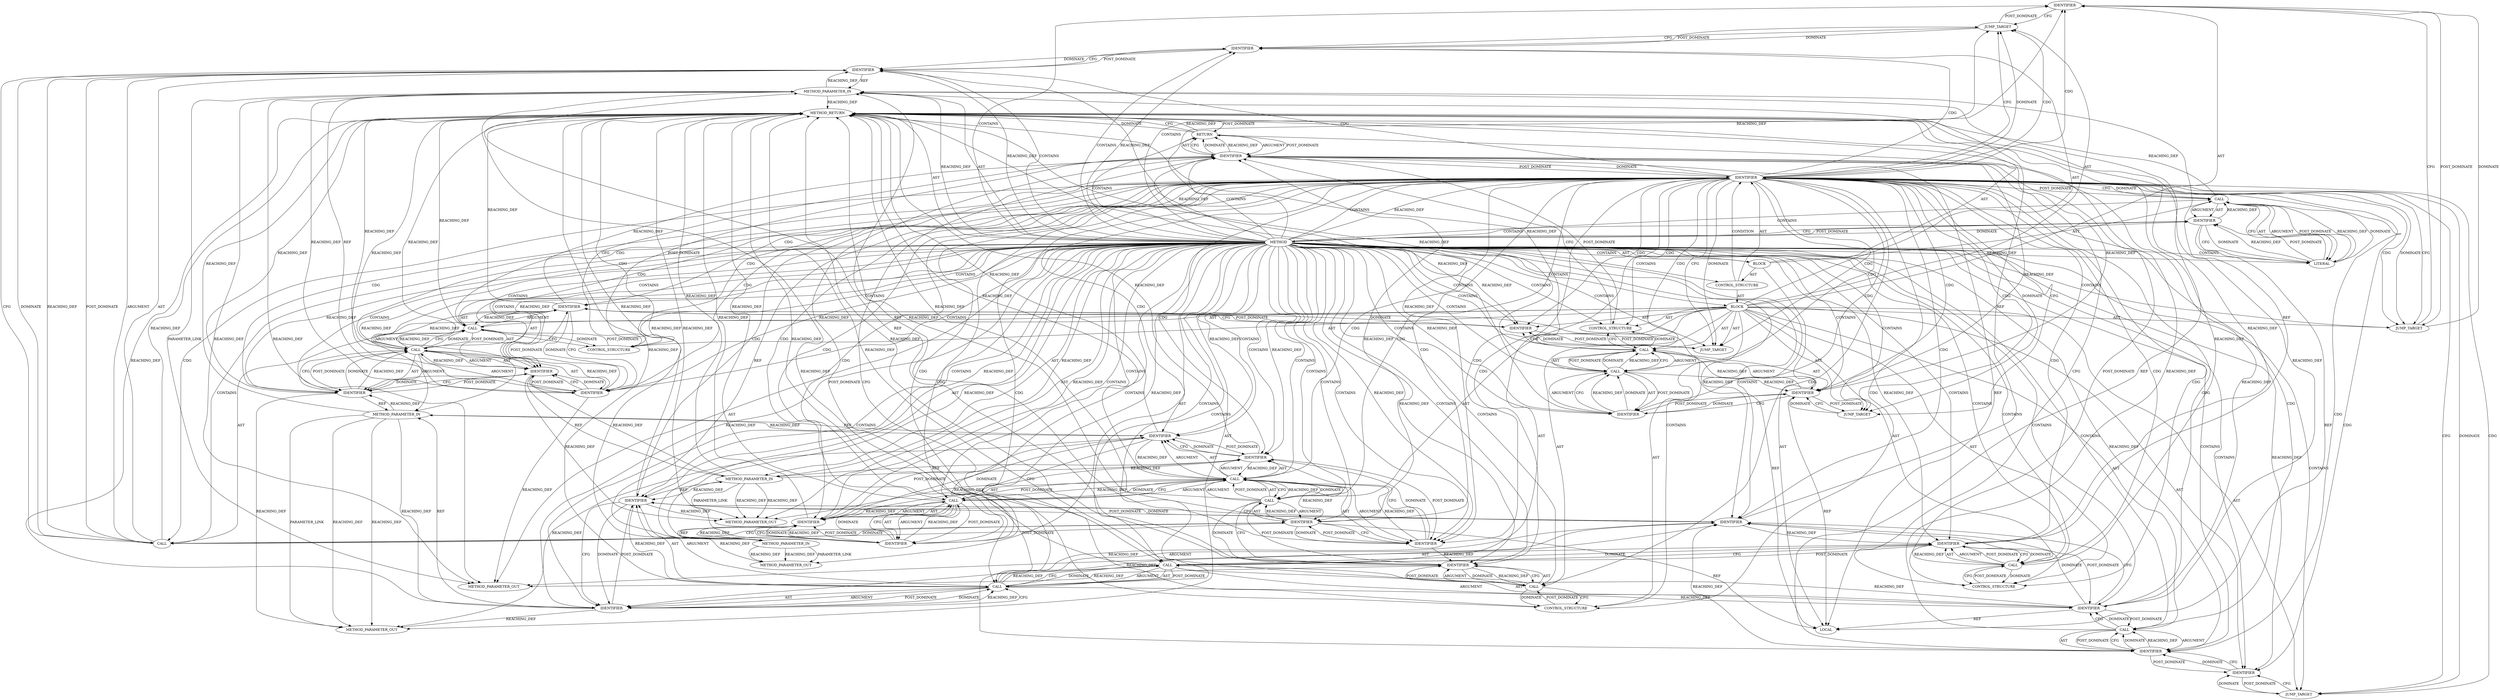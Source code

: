 digraph {
  7471 [label=IDENTIFIER ORDER=2 ARGUMENT_INDEX=-1 CODE="TLS_TX" COLUMN_NUMBER=7 LINE_NUMBER=775 TYPE_FULL_NAME="ANY" NAME="TLS_TX"]
  7515 [label=CONTROL_STRUCTURE CONTROL_STRUCTURE_TYPE="BREAK" ORDER=21 PARSER_TYPE_NAME="CASTBreakStatement" ARGUMENT_INDEX=-1 CODE="break;" COLUMN_NUMBER=3 LINE_NUMBER=792]
  21477 [label=METHOD_PARAMETER_OUT ORDER=2 CODE="int optname" IS_VARIADIC=false COLUMN_NUMBER=47 LINE_NUMBER=769 TYPE_FULL_NAME="int" EVALUATION_STRATEGY="BY_VALUE" INDEX=2 NAME="optname"]
  7512 [label=IDENTIFIER ORDER=1 ARGUMENT_INDEX=1 CODE="rc" COLUMN_NUMBER=3 LINE_NUMBER=791 TYPE_FULL_NAME="int" NAME="rc"]
  7482 [label=CALL ORDER=4 ARGUMENT_INDEX=4 CODE="optname == TLS_TX" COLUMN_NUMBER=10 METHOD_FULL_NAME="<operator>.equals" LINE_NUMBER=779 TYPE_FULL_NAME="<empty>" DISPATCH_TYPE="STATIC_DISPATCH" SIGNATURE="" NAME="<operator>.equals"]
  7503 [label=CALL ORDER=17 ARGUMENT_INDEX=-1 CODE="rc = do_tls_setsockopt_no_pad(sk, optval, optlen)" COLUMN_NUMBER=3 METHOD_FULL_NAME="<operator>.assignment" LINE_NUMBER=788 TYPE_FULL_NAME="<empty>" DISPATCH_TYPE="STATIC_DISPATCH" SIGNATURE="" NAME="<operator>.assignment"]
  7486 [label=IDENTIFIER ORDER=1 ARGUMENT_INDEX=1 CODE="sk" COLUMN_NUMBER=16 LINE_NUMBER=780 TYPE_FULL_NAME="sock*" NAME="sk"]
  7499 [label=IDENTIFIER ORDER=1 ARGUMENT_INDEX=1 CODE="sk" COLUMN_NUMBER=16 LINE_NUMBER=785 TYPE_FULL_NAME="sock*" NAME="sk"]
  7493 [label=IDENTIFIER ORDER=1 ARGUMENT_INDEX=1 CODE="rc" COLUMN_NUMBER=3 LINE_NUMBER=784 TYPE_FULL_NAME="int" NAME="rc"]
  7495 [label=IDENTIFIER ORDER=1 ARGUMENT_INDEX=1 CODE="sk" COLUMN_NUMBER=32 LINE_NUMBER=784 TYPE_FULL_NAME="sock*" NAME="sk"]
  7468 [label=IDENTIFIER ORDER=1 ARGUMENT_INDEX=-1 CODE="optname" COLUMN_NUMBER=10 LINE_NUMBER=774 TYPE_FULL_NAME="int" NAME="optname"]
  7480 [label=IDENTIFIER ORDER=2 ARGUMENT_INDEX=2 CODE="optval" COLUMN_NUMBER=35 LINE_NUMBER=778 TYPE_FULL_NAME="sockptr_t" NAME="optval"]
  7508 [label=IDENTIFIER ORDER=3 ARGUMENT_INDEX=3 CODE="optlen" COLUMN_NUMBER=45 LINE_NUMBER=788 TYPE_FULL_NAME="unsigned int" NAME="optlen"]
  7478 [label=CALL ORDER=2 ARGUMENT_INDEX=2 CODE="do_tls_setsockopt_conf(sk, optval, optlen,
					    optname == TLS_TX)" COLUMN_NUMBER=8 METHOD_FULL_NAME="do_tls_setsockopt_conf" LINE_NUMBER=778 TYPE_FULL_NAME="<empty>" DISPATCH_TYPE="STATIC_DISPATCH" SIGNATURE="" NAME="do_tls_setsockopt_conf"]
  7498 [label=CALL ORDER=13 ARGUMENT_INDEX=-1 CODE="release_sock(sk)" COLUMN_NUMBER=3 METHOD_FULL_NAME="release_sock" LINE_NUMBER=785 TYPE_FULL_NAME="<empty>" DISPATCH_TYPE="STATIC_DISPATCH" SIGNATURE="" NAME="release_sock"]
  7462 [label=BLOCK ORDER=5 ARGUMENT_INDEX=-1 CODE="{
	int rc = 0;

	switch (optname) {
	case TLS_TX:
	case TLS_RX:
		lock_sock(sk);
		rc = do_tls_setsockopt_conf(sk, optval, optlen,
					    optname == TLS_TX);
		release_sock(sk);
		break;
	case TLS_TX_ZEROCOPY_RO:
		lock_sock(sk);
		rc = do_tls_setsockopt_tx_zc(sk, optval, optlen);
		release_sock(sk);
		break;
	case TLS_RX_EXPECT_NO_PAD:
		rc = do_tls_setsockopt_no_pad(sk, optval, optlen);
		break;
	default:
		rc = -ENOPROTOOPT;
		break;
	}
	return rc;
}" COLUMN_NUMBER=1 LINE_NUMBER=771 TYPE_FULL_NAME="void"]
  7489 [label=IDENTIFIER ORDER=10 ARGUMENT_INDEX=-1 CODE="TLS_TX_ZEROCOPY_RO" COLUMN_NUMBER=7 LINE_NUMBER=782 TYPE_FULL_NAME="ANY" NAME="TLS_TX_ZEROCOPY_RO"]
  7517 [label=IDENTIFIER ORDER=1 ARGUMENT_INDEX=-1 CODE="rc" COLUMN_NUMBER=9 LINE_NUMBER=794 TYPE_FULL_NAME="int" NAME="rc"]
  7513 [label=CALL ORDER=2 ARGUMENT_INDEX=2 CODE="-ENOPROTOOPT" COLUMN_NUMBER=8 METHOD_FULL_NAME="<operator>.minus" LINE_NUMBER=791 TYPE_FULL_NAME="<empty>" DISPATCH_TYPE="STATIC_DISPATCH" SIGNATURE="" NAME="<operator>.minus"]
  7511 [label=CALL ORDER=20 ARGUMENT_INDEX=-1 CODE="rc = -ENOPROTOOPT" COLUMN_NUMBER=3 METHOD_FULL_NAME="<operator>.assignment" LINE_NUMBER=791 TYPE_FULL_NAME="<empty>" DISPATCH_TYPE="STATIC_DISPATCH" SIGNATURE="" NAME="<operator>.assignment"]
  7518 [label=METHOD_RETURN ORDER=6 CODE="RET" COLUMN_NUMBER=1 LINE_NUMBER=769 TYPE_FULL_NAME="int" EVALUATION_STRATEGY="BY_VALUE"]
  7457 [label=METHOD COLUMN_NUMBER=1 LINE_NUMBER=769 COLUMN_NUMBER_END=1 IS_EXTERNAL=false SIGNATURE="int do_tls_setsockopt (sock*,int,sockptr_t,unsigned int)" NAME="do_tls_setsockopt" AST_PARENT_TYPE="TYPE_DECL" AST_PARENT_FULL_NAME="tls_main.c:<global>" ORDER=114 CODE="static int do_tls_setsockopt(struct sock *sk, int optname, sockptr_t optval,
			     unsigned int optlen)
{
	int rc = 0;

	switch (optname) {
	case TLS_TX:
	case TLS_RX:
		lock_sock(sk);
		rc = do_tls_setsockopt_conf(sk, optval, optlen,
					    optname == TLS_TX);
		release_sock(sk);
		break;
	case TLS_TX_ZEROCOPY_RO:
		lock_sock(sk);
		rc = do_tls_setsockopt_tx_zc(sk, optval, optlen);
		release_sock(sk);
		break;
	case TLS_RX_EXPECT_NO_PAD:
		rc = do_tls_setsockopt_no_pad(sk, optval, optlen);
		break;
	default:
		rc = -ENOPROTOOPT;
		break;
	}
	return rc;
}" FULL_NAME="do_tls_setsockopt" LINE_NUMBER_END=795 FILENAME="tls_main.c"]
  7477 [label=IDENTIFIER ORDER=1 ARGUMENT_INDEX=1 CODE="rc" COLUMN_NUMBER=3 LINE_NUMBER=778 TYPE_FULL_NAME="int" NAME="rc"]
  7466 [label=LITERAL ORDER=2 ARGUMENT_INDEX=2 CODE="0" COLUMN_NUMBER=11 LINE_NUMBER=772 TYPE_FULL_NAME="int"]
  7506 [label=IDENTIFIER ORDER=1 ARGUMENT_INDEX=1 CODE="sk" COLUMN_NUMBER=33 LINE_NUMBER=788 TYPE_FULL_NAME="sock*" NAME="sk"]
  7500 [label=CONTROL_STRUCTURE CONTROL_STRUCTURE_TYPE="BREAK" ORDER=14 PARSER_TYPE_NAME="CASTBreakStatement" ARGUMENT_INDEX=-1 CODE="break;" COLUMN_NUMBER=3 LINE_NUMBER=786]
  7490 [label=CALL ORDER=11 ARGUMENT_INDEX=-1 CODE="lock_sock(sk)" COLUMN_NUMBER=3 METHOD_FULL_NAME="lock_sock" LINE_NUMBER=783 TYPE_FULL_NAME="<empty>" DISPATCH_TYPE="STATIC_DISPATCH" SIGNATURE="" NAME="lock_sock"]
  7461 [label=METHOD_PARAMETER_IN ORDER=4 CODE="unsigned int optlen" IS_VARIADIC=false COLUMN_NUMBER=9 LINE_NUMBER=770 TYPE_FULL_NAME="unsigned int" EVALUATION_STRATEGY="BY_VALUE" INDEX=4 NAME="optlen"]
  7491 [label=IDENTIFIER ORDER=1 ARGUMENT_INDEX=1 CODE="sk" COLUMN_NUMBER=13 LINE_NUMBER=783 TYPE_FULL_NAME="sock*" NAME="sk"]
  7458 [label=METHOD_PARAMETER_IN ORDER=1 CODE="struct sock *sk" IS_VARIADIC=false COLUMN_NUMBER=30 LINE_NUMBER=769 TYPE_FULL_NAME="sock*" EVALUATION_STRATEGY="BY_VALUE" INDEX=1 NAME="sk"]
  7494 [label=CALL ORDER=2 ARGUMENT_INDEX=2 CODE="do_tls_setsockopt_tx_zc(sk, optval, optlen)" COLUMN_NUMBER=8 METHOD_FULL_NAME="do_tls_setsockopt_tx_zc" LINE_NUMBER=784 TYPE_FULL_NAME="<empty>" DISPATCH_TYPE="STATIC_DISPATCH" SIGNATURE="" NAME="do_tls_setsockopt_tx_zc"]
  7474 [label=CALL ORDER=5 ARGUMENT_INDEX=-1 CODE="lock_sock(sk)" COLUMN_NUMBER=3 METHOD_FULL_NAME="lock_sock" LINE_NUMBER=777 TYPE_FULL_NAME="<empty>" DISPATCH_TYPE="STATIC_DISPATCH" SIGNATURE="" NAME="lock_sock"]
  7502 [label=IDENTIFIER ORDER=16 ARGUMENT_INDEX=-1 CODE="TLS_RX_EXPECT_NO_PAD" COLUMN_NUMBER=7 LINE_NUMBER=787 TYPE_FULL_NAME="ANY" NAME="TLS_RX_EXPECT_NO_PAD"]
  7463 [label=LOCAL ORDER=1 CODE="int rc" COLUMN_NUMBER=6 LINE_NUMBER=772 TYPE_FULL_NAME="int" NAME="rc"]
  7496 [label=IDENTIFIER ORDER=2 ARGUMENT_INDEX=2 CODE="optval" COLUMN_NUMBER=36 LINE_NUMBER=784 TYPE_FULL_NAME="sockptr_t" NAME="optval"]
  7501 [label=JUMP_TARGET ORDER=15 PARSER_TYPE_NAME="CASTCaseStatement" ARGUMENT_INDEX=-1 CODE="case TLS_RX_EXPECT_NO_PAD:" COLUMN_NUMBER=2 LINE_NUMBER=787 NAME="case"]
  7459 [label=METHOD_PARAMETER_IN ORDER=2 CODE="int optname" IS_VARIADIC=false COLUMN_NUMBER=47 LINE_NUMBER=769 TYPE_FULL_NAME="int" EVALUATION_STRATEGY="BY_VALUE" INDEX=2 NAME="optname"]
  7465 [label=IDENTIFIER ORDER=1 ARGUMENT_INDEX=1 CODE="rc" COLUMN_NUMBER=6 LINE_NUMBER=772 TYPE_FULL_NAME="int" NAME="rc"]
  21476 [label=METHOD_PARAMETER_OUT ORDER=1 CODE="struct sock *sk" IS_VARIADIC=false COLUMN_NUMBER=30 LINE_NUMBER=769 TYPE_FULL_NAME="sock*" EVALUATION_STRATEGY="BY_VALUE" INDEX=1 NAME="sk"]
  7505 [label=CALL ORDER=2 ARGUMENT_INDEX=2 CODE="do_tls_setsockopt_no_pad(sk, optval, optlen)" COLUMN_NUMBER=8 METHOD_FULL_NAME="do_tls_setsockopt_no_pad" LINE_NUMBER=788 TYPE_FULL_NAME="<empty>" DISPATCH_TYPE="STATIC_DISPATCH" SIGNATURE="" NAME="do_tls_setsockopt_no_pad"]
  7484 [label=IDENTIFIER ORDER=2 ARGUMENT_INDEX=2 CODE="TLS_TX" COLUMN_NUMBER=21 LINE_NUMBER=779 TYPE_FULL_NAME="ANY" NAME="TLS_TX"]
  7488 [label=JUMP_TARGET ORDER=9 PARSER_TYPE_NAME="CASTCaseStatement" ARGUMENT_INDEX=-1 CODE="case TLS_TX_ZEROCOPY_RO:" COLUMN_NUMBER=2 LINE_NUMBER=782 NAME="case"]
  7475 [label=IDENTIFIER ORDER=1 ARGUMENT_INDEX=1 CODE="sk" COLUMN_NUMBER=13 LINE_NUMBER=777 TYPE_FULL_NAME="sock*" NAME="sk"]
  7497 [label=IDENTIFIER ORDER=3 ARGUMENT_INDEX=3 CODE="optlen" COLUMN_NUMBER=44 LINE_NUMBER=784 TYPE_FULL_NAME="unsigned int" NAME="optlen"]
  7492 [label=CALL ORDER=12 ARGUMENT_INDEX=-1 CODE="rc = do_tls_setsockopt_tx_zc(sk, optval, optlen)" COLUMN_NUMBER=3 METHOD_FULL_NAME="<operator>.assignment" LINE_NUMBER=784 TYPE_FULL_NAME="<empty>" DISPATCH_TYPE="STATIC_DISPATCH" SIGNATURE="" NAME="<operator>.assignment"]
  7464 [label=CALL ORDER=2 ARGUMENT_INDEX=-1 CODE="rc = 0" COLUMN_NUMBER=6 METHOD_FULL_NAME="<operator>.assignment" LINE_NUMBER=772 TYPE_FULL_NAME="<empty>" DISPATCH_TYPE="STATIC_DISPATCH" SIGNATURE="" NAME="<operator>.assignment"]
  7472 [label=JUMP_TARGET ORDER=3 PARSER_TYPE_NAME="CASTCaseStatement" ARGUMENT_INDEX=-1 CODE="case TLS_RX:" COLUMN_NUMBER=2 LINE_NUMBER=776 NAME="case"]
  7479 [label=IDENTIFIER ORDER=1 ARGUMENT_INDEX=1 CODE="sk" COLUMN_NUMBER=31 LINE_NUMBER=778 TYPE_FULL_NAME="sock*" NAME="sk"]
  7514 [label=IDENTIFIER ORDER=1 ARGUMENT_INDEX=1 CODE="ENOPROTOOPT" COLUMN_NUMBER=9 LINE_NUMBER=791 TYPE_FULL_NAME="ANY" NAME="ENOPROTOOPT"]
  7481 [label=IDENTIFIER ORDER=3 ARGUMENT_INDEX=3 CODE="optlen" COLUMN_NUMBER=43 LINE_NUMBER=778 TYPE_FULL_NAME="unsigned int" NAME="optlen"]
  21478 [label=METHOD_PARAMETER_OUT ORDER=3 CODE="sockptr_t optval" IS_VARIADIC=false COLUMN_NUMBER=60 LINE_NUMBER=769 TYPE_FULL_NAME="sockptr_t" EVALUATION_STRATEGY="BY_VALUE" INDEX=3 NAME="optval"]
  7516 [label=RETURN ORDER=4 ARGUMENT_INDEX=-1 CODE="return rc;" COLUMN_NUMBER=2 LINE_NUMBER=794]
  7507 [label=IDENTIFIER ORDER=2 ARGUMENT_INDEX=2 CODE="optval" COLUMN_NUMBER=37 LINE_NUMBER=788 TYPE_FULL_NAME="sockptr_t" NAME="optval"]
  7509 [label=CONTROL_STRUCTURE CONTROL_STRUCTURE_TYPE="BREAK" ORDER=18 PARSER_TYPE_NAME="CASTBreakStatement" ARGUMENT_INDEX=-1 CODE="break;" COLUMN_NUMBER=3 LINE_NUMBER=789]
  7476 [label=CALL ORDER=6 ARGUMENT_INDEX=-1 CODE="rc = do_tls_setsockopt_conf(sk, optval, optlen,
					    optname == TLS_TX)" COLUMN_NUMBER=3 METHOD_FULL_NAME="<operator>.assignment" LINE_NUMBER=778 TYPE_FULL_NAME="<empty>" DISPATCH_TYPE="STATIC_DISPATCH" SIGNATURE="" NAME="<operator>.assignment"]
  7470 [label=JUMP_TARGET ORDER=1 PARSER_TYPE_NAME="CASTCaseStatement" ARGUMENT_INDEX=-1 CODE="case TLS_TX:" COLUMN_NUMBER=2 LINE_NUMBER=775 NAME="case"]
  7460 [label=METHOD_PARAMETER_IN ORDER=3 CODE="sockptr_t optval" IS_VARIADIC=false COLUMN_NUMBER=60 LINE_NUMBER=769 TYPE_FULL_NAME="sockptr_t" EVALUATION_STRATEGY="BY_VALUE" INDEX=3 NAME="optval"]
  7483 [label=IDENTIFIER ORDER=1 ARGUMENT_INDEX=1 CODE="optname" COLUMN_NUMBER=10 LINE_NUMBER=779 TYPE_FULL_NAME="int" NAME="optname"]
  7510 [label=JUMP_TARGET ORDER=19 PARSER_TYPE_NAME="CASTDefaultStatement" ARGUMENT_INDEX=-1 CODE="default:" COLUMN_NUMBER=2 LINE_NUMBER=790 NAME="default"]
  7473 [label=IDENTIFIER ORDER=4 ARGUMENT_INDEX=-1 CODE="TLS_RX" COLUMN_NUMBER=7 LINE_NUMBER=776 TYPE_FULL_NAME="ANY" NAME="TLS_RX"]
  7469 [label=BLOCK ORDER=2 ARGUMENT_INDEX=-1 CODE="{
	case TLS_TX:
	case TLS_RX:
		lock_sock(sk);
		rc = do_tls_setsockopt_conf(sk, optval, optlen,
					    optname == TLS_TX);
		release_sock(sk);
		break;
	case TLS_TX_ZEROCOPY_RO:
		lock_sock(sk);
		rc = do_tls_setsockopt_tx_zc(sk, optval, optlen);
		release_sock(sk);
		break;
	case TLS_RX_EXPECT_NO_PAD:
		rc = do_tls_setsockopt_no_pad(sk, optval, optlen);
		break;
	default:
		rc = -ENOPROTOOPT;
		break;
	}" COLUMN_NUMBER=19 LINE_NUMBER=774 TYPE_FULL_NAME="void"]
  7485 [label=CALL ORDER=7 ARGUMENT_INDEX=-1 CODE="release_sock(sk)" COLUMN_NUMBER=3 METHOD_FULL_NAME="release_sock" LINE_NUMBER=780 TYPE_FULL_NAME="<empty>" DISPATCH_TYPE="STATIC_DISPATCH" SIGNATURE="" NAME="release_sock"]
  21479 [label=METHOD_PARAMETER_OUT ORDER=4 CODE="unsigned int optlen" IS_VARIADIC=false COLUMN_NUMBER=9 LINE_NUMBER=770 TYPE_FULL_NAME="unsigned int" EVALUATION_STRATEGY="BY_VALUE" INDEX=4 NAME="optlen"]
  7487 [label=CONTROL_STRUCTURE CONTROL_STRUCTURE_TYPE="BREAK" ORDER=8 PARSER_TYPE_NAME="CASTBreakStatement" ARGUMENT_INDEX=-1 CODE="break;" COLUMN_NUMBER=3 LINE_NUMBER=781]
  7504 [label=IDENTIFIER ORDER=1 ARGUMENT_INDEX=1 CODE="rc" COLUMN_NUMBER=3 LINE_NUMBER=788 TYPE_FULL_NAME="int" NAME="rc"]
  7467 [label=CONTROL_STRUCTURE CONTROL_STRUCTURE_TYPE="SWITCH" ORDER=3 PARSER_TYPE_NAME="CASTSwitchStatement" ARGUMENT_INDEX=-1 CODE="switch(optname)" COLUMN_NUMBER=2 LINE_NUMBER=774]
  7484 -> 7483 [label=REACHING_DEF VARIABLE="TLS_TX"]
  7469 -> 7476 [label=AST ]
  7507 -> 21478 [label=REACHING_DEF VARIABLE="optval"]
  7457 -> 7462 [label=CONTAINS ]
  7458 -> 7491 [label=REACHING_DEF VARIABLE="sk"]
  7481 -> 21479 [label=REACHING_DEF VARIABLE="optlen"]
  7466 -> 7465 [label=REACHING_DEF VARIABLE="0"]
  7505 -> 7506 [label=ARGUMENT ]
  7468 -> 7509 [label=CDG ]
  7470 -> 7471 [label=DOMINATE ]
  7517 -> 7516 [label=CFG ]
  7497 -> 21479 [label=REACHING_DEF VARIABLE="optlen"]
  7513 -> 7511 [label=DOMINATE ]
  7468 -> 7472 [label=CFG ]
  7457 -> 7518 [label=AST ]
  7504 -> 7517 [label=REACHING_DEF VARIABLE="rc"]
  7457 -> 7484 [label=CONTAINS ]
  7511 -> 7512 [label=AST ]
  7485 -> 7487 [label=CFG ]
  7482 -> 7478 [label=REACHING_DEF VARIABLE="optname == TLS_TX"]
  7516 -> 7518 [label=DOMINATE ]
  7464 -> 7466 [label=POST_DOMINATE ]
  7482 -> 7484 [label=POST_DOMINATE ]
  7468 -> 7508 [label=CDG ]
  7472 -> 7473 [label=DOMINATE ]
  7472 -> 7473 [label=CFG ]
  7494 -> 7492 [label=REACHING_DEF VARIABLE="do_tls_setsockopt_tx_zc(sk, optval, optlen)"]
  7506 -> 7507 [label=CFG ]
  7494 -> 7497 [label=AST ]
  7457 -> 7460 [label=AST ]
  7481 -> 7483 [label=DOMINATE ]
  7483 -> 7518 [label=REACHING_DEF VARIABLE="optname"]
  7517 -> 7463 [label=REF ]
  7499 -> 7498 [label=CFG ]
  7486 -> 7458 [label=REF ]
  7457 -> 7502 [label=CONTAINS ]
  7469 -> 7470 [label=AST ]
  7457 -> 7469 [label=CONTAINS ]
  7494 -> 7497 [label=ARGUMENT ]
  7477 -> 7517 [label=REACHING_DEF VARIABLE="rc"]
  7468 -> 7501 [label=CDG ]
  7504 -> 7518 [label=REACHING_DEF VARIABLE="rc"]
  7496 -> 7460 [label=REF ]
  7506 -> 7518 [label=REACHING_DEF VARIABLE="sk"]
  7468 -> 7489 [label=CDG ]
  7468 -> 7470 [label=CFG ]
  7482 -> 7484 [label=AST ]
  7481 -> 7461 [label=REF ]
  7483 -> 21477 [label=REACHING_DEF VARIABLE="optname"]
  7457 -> 7496 [label=REACHING_DEF VARIABLE=""]
  7475 -> 7474 [label=DOMINATE ]
  7468 -> 7485 [label=CDG ]
  7486 -> 7485 [label=DOMINATE ]
  7498 -> 7500 [label=DOMINATE ]
  7502 -> 7504 [label=DOMINATE ]
  7457 -> 7508 [label=REACHING_DEF VARIABLE=""]
  7476 -> 7477 [label=AST ]
  7469 -> 7511 [label=AST ]
  7460 -> 7518 [label=REACHING_DEF VARIABLE="optval"]
  7457 -> 7487 [label=CONTAINS ]
  7483 -> 7484 [label=DOMINATE ]
  7468 -> 7480 [label=CDG ]
  7514 -> 7512 [label=POST_DOMINATE ]
  7476 -> 7518 [label=REACHING_DEF VARIABLE="rc = do_tls_setsockopt_conf(sk, optval, optlen,
					    optname == TLS_TX)"]
  7465 -> 7466 [label=DOMINATE ]
  7468 -> 7499 [label=CDG ]
  7496 -> 7494 [label=REACHING_DEF VARIABLE="optval"]
  7476 -> 7486 [label=DOMINATE ]
  7476 -> 7478 [label=ARGUMENT ]
  7477 -> 7463 [label=REF ]
  7478 -> 7482 [label=ARGUMENT ]
  7457 -> 7479 [label=CONTAINS ]
  7476 -> 7478 [label=POST_DOMINATE ]
  7478 -> 7481 [label=ARGUMENT ]
  7461 -> 7481 [label=REACHING_DEF VARIABLE="optlen"]
  7517 -> 7468 [label=POST_DOMINATE ]
  7468 -> 7510 [label=CDG ]
  7469 -> 7500 [label=AST ]
  7468 -> 7493 [label=CDG ]
  7457 -> 7465 [label=DOMINATE ]
  7507 -> 7505 [label=REACHING_DEF VARIABLE="optval"]
  7469 -> 7473 [label=AST ]
  7467 -> 7468 [label=CONDITION ]
  7508 -> 7507 [label=POST_DOMINATE ]
  7469 -> 7502 [label=AST ]
  7479 -> 7486 [label=REACHING_DEF VARIABLE="sk"]
  7457 -> 21476 [label=AST ]
  7479 -> 7480 [label=CFG ]
  7464 -> 7465 [label=ARGUMENT ]
  7461 -> 7497 [label=REACHING_DEF VARIABLE="optlen"]
  7479 -> 7477 [label=POST_DOMINATE ]
  7490 -> 7518 [label=REACHING_DEF VARIABLE="lock_sock(sk)"]
  7457 -> 7512 [label=CONTAINS ]
  7457 -> 7501 [label=CONTAINS ]
  7459 -> 21477 [label=PARAMETER_LINK ]
  7457 -> 7498 [label=CONTAINS ]
  7460 -> 7507 [label=REACHING_DEF VARIABLE="optval"]
  7457 -> 7475 [label=REACHING_DEF VARIABLE=""]
  7462 -> 7464 [label=AST ]
  7457 -> 7489 [label=REACHING_DEF VARIABLE=""]
  7457 -> 7474 [label=CONTAINS ]
  7457 -> 7497 [label=REACHING_DEF VARIABLE=""]
  7486 -> 7485 [label=REACHING_DEF VARIABLE="sk"]
  7457 -> 7468 [label=CONTAINS ]
  7457 -> 7490 [label=CONTAINS ]
  7469 -> 7487 [label=AST ]
  7469 -> 7488 [label=AST ]
  7513 -> 7511 [label=REACHING_DEF VARIABLE="-ENOPROTOOPT"]
  7457 -> 7495 [label=REACHING_DEF VARIABLE=""]
  7505 -> 7503 [label=REACHING_DEF VARIABLE="do_tls_setsockopt_no_pad(sk, optval, optlen)"]
  7468 -> 7517 [label=DOMINATE ]
  7494 -> 7492 [label=CFG ]
  7457 -> 7517 [label=REACHING_DEF VARIABLE=""]
  7483 -> 7459 [label=REF ]
  7507 -> 7460 [label=REF ]
  7490 -> 7491 [label=ARGUMENT ]
  7494 -> 7496 [label=AST ]
  7469 -> 7503 [label=AST ]
  7457 -> 7482 [label=CONTAINS ]
  7460 -> 21478 [label=PARAMETER_LINK ]
  7468 -> 7470 [label=CDG ]
  7464 -> 7466 [label=AST ]
  7469 -> 7515 [label=AST ]
  7512 -> 7510 [label=POST_DOMINATE ]
  7508 -> 7505 [label=DOMINATE ]
  7457 -> 7499 [label=REACHING_DEF VARIABLE=""]
  7487 -> 7517 [label=CFG ]
  7485 -> 7486 [label=AST ]
  7490 -> 7493 [label=CFG ]
  7504 -> 7502 [label=POST_DOMINATE ]
  7484 -> 7482 [label=DOMINATE ]
  7499 -> 7498 [label=DOMINATE ]
  7459 -> 21477 [label=REACHING_DEF VARIABLE="optname"]
  7459 -> 21477 [label=REACHING_DEF VARIABLE="optname"]
  7457 -> 7477 [label=CONTAINS ]
  7516 -> 7518 [label=CFG ]
  7457 -> 7496 [label=CONTAINS ]
  7457 -> 7507 [label=REACHING_DEF VARIABLE=""]
  7464 -> 7468 [label=CFG ]
  7457 -> 7481 [label=REACHING_DEF VARIABLE=""]
  7468 -> 7482 [label=CDG ]
  7457 -> 7491 [label=REACHING_DEF VARIABLE=""]
  7464 -> 7466 [label=ARGUMENT ]
  7477 -> 7479 [label=CFG ]
  7477 -> 7476 [label=REACHING_DEF VARIABLE="rc"]
  7468 -> 7504 [label=CDG ]
  7474 -> 7475 [label=POST_DOMINATE ]
  7468 -> 7473 [label=CDG ]
  7486 -> 7518 [label=REACHING_DEF VARIABLE="sk"]
  7518 -> 7516 [label=POST_DOMINATE ]
  7514 -> 7513 [label=CFG ]
  7492 -> 7499 [label=DOMINATE ]
  7457 -> 7480 [label=CONTAINS ]
  7457 -> 7492 [label=CONTAINS ]
  7516 -> 7517 [label=ARGUMENT ]
  7476 -> 7477 [label=ARGUMENT ]
  7493 -> 7495 [label=CFG ]
  7465 -> 7457 [label=POST_DOMINATE ]
  7516 -> 7518 [label=REACHING_DEF VARIABLE="<RET>"]
  7468 -> 7506 [label=CDG ]
  7468 -> 7510 [label=DOMINATE ]
  7495 -> 7496 [label=DOMINATE ]
  7493 -> 7492 [label=REACHING_DEF VARIABLE="rc"]
  7469 -> 7489 [label=AST ]
  7468 -> 7512 [label=CDG ]
  7457 -> 7485 [label=CONTAINS ]
  7494 -> 7495 [label=ARGUMENT ]
  7514 -> 7513 [label=REACHING_DEF VARIABLE="ENOPROTOOPT"]
  7469 -> 7472 [label=AST ]
  7473 -> 7475 [label=DOMINATE ]
  7457 -> 7489 [label=CONTAINS ]
  7459 -> 7518 [label=REACHING_DEF VARIABLE="optname"]
  7468 -> 7497 [label=CDG ]
  7482 -> 7478 [label=DOMINATE ]
  7491 -> 7490 [label=CFG ]
  7479 -> 7478 [label=REACHING_DEF VARIABLE="sk"]
  7457 -> 21478 [label=AST ]
  7473 -> 7472 [label=POST_DOMINATE ]
  7515 -> 7511 [label=POST_DOMINATE ]
  7462 -> 7463 [label=AST ]
  7490 -> 7493 [label=DOMINATE ]
  7489 -> 7491 [label=DOMINATE ]
  7490 -> 7491 [label=AST ]
  7505 -> 7508 [label=AST ]
  7512 -> 7463 [label=REF ]
  7476 -> 7486 [label=CFG ]
  7457 -> 7467 [label=CONTAINS ]
  7517 -> 7516 [label=DOMINATE ]
  7475 -> 7479 [label=REACHING_DEF VARIABLE="sk"]
  7457 -> 7499 [label=CONTAINS ]
  7468 -> 7490 [label=CDG ]
  7468 -> 7481 [label=CDG ]
  7500 -> 7498 [label=POST_DOMINATE ]
  7492 -> 7494 [label=POST_DOMINATE ]
  7511 -> 7513 [label=ARGUMENT ]
  7457 -> 7465 [label=CONTAINS ]
  7457 -> 7481 [label=CONTAINS ]
  7457 -> 7461 [label=REACHING_DEF VARIABLE=""]
  7505 -> 7504 [label=REACHING_DEF VARIABLE="do_tls_setsockopt_no_pad(sk, optval, optlen)"]
  7502 -> 7501 [label=POST_DOMINATE ]
  7478 -> 7479 [label=AST ]
  7458 -> 7475 [label=REACHING_DEF VARIABLE="sk"]
  7457 -> 7480 [label=REACHING_DEF VARIABLE=""]
  7479 -> 7480 [label=DOMINATE ]
  7468 -> 7476 [label=CDG ]
  7468 -> 7472 [label=DOMINATE ]
  7509 -> 7517 [label=CFG ]
  7494 -> 7495 [label=AST ]
  7469 -> 7492 [label=AST ]
  7476 -> 7478 [label=AST ]
  7512 -> 7514 [label=DOMINATE ]
  7506 -> 7507 [label=DOMINATE ]
  7457 -> 7494 [label=CONTAINS ]
  7457 -> 7495 [label=CONTAINS ]
  7470 -> 7471 [label=CFG ]
  7461 -> 21479 [label=REACHING_DEF VARIABLE="optlen"]
  7461 -> 21479 [label=REACHING_DEF VARIABLE="optlen"]
  7475 -> 7473 [label=POST_DOMINATE ]
  7495 -> 7494 [label=REACHING_DEF VARIABLE="sk"]
  7468 -> 7486 [label=CDG ]
  7468 -> 7500 [label=CDG ]
  7468 -> 7492 [label=CDG ]
  7466 -> 7465 [label=POST_DOMINATE ]
  7458 -> 21476 [label=PARAMETER_LINK ]
  7502 -> 7504 [label=CFG ]
  7505 -> 7503 [label=CFG ]
  7491 -> 7490 [label=DOMINATE ]
  7488 -> 7489 [label=CFG ]
  7462 -> 7467 [label=AST ]
  7468 -> 7472 [label=CDG ]
  7461 -> 21479 [label=PARAMETER_LINK ]
  7469 -> 7501 [label=AST ]
  7478 -> 7479 [label=ARGUMENT ]
  7468 -> 7471 [label=CDG ]
  7465 -> 7466 [label=CFG ]
  7497 -> 7518 [label=REACHING_DEF VARIABLE="optlen"]
  7513 -> 7511 [label=CFG ]
  7492 -> 7493 [label=ARGUMENT ]
  7482 -> 7518 [label=REACHING_DEF VARIABLE="optname == TLS_TX"]
  7503 -> 7504 [label=ARGUMENT ]
  7489 -> 7491 [label=CFG ]
  7477 -> 7479 [label=DOMINATE ]
  7514 -> 7513 [label=DOMINATE ]
  7457 -> 7515 [label=CONTAINS ]
  7457 -> 7472 [label=CONTAINS ]
  7457 -> 7516 [label=CONTAINS ]
  7494 -> 7518 [label=REACHING_DEF VARIABLE="do_tls_setsockopt_tx_zc(sk, optval, optlen)"]
  7457 -> 7488 [label=CONTAINS ]
  7512 -> 7511 [label=REACHING_DEF VARIABLE="rc"]
  7503 -> 7518 [label=REACHING_DEF VARIABLE="rc = do_tls_setsockopt_no_pad(sk, optval, optlen)"]
  7513 -> 7518 [label=REACHING_DEF VARIABLE="-ENOPROTOOPT"]
  7483 -> 7484 [label=CFG ]
  7506 -> 7458 [label=REF ]
  7485 -> 7487 [label=DOMINATE ]
  7495 -> 7499 [label=REACHING_DEF VARIABLE="sk"]
  7494 -> 7497 [label=POST_DOMINATE ]
  7457 -> 21477 [label=AST ]
  7516 -> 7517 [label=POST_DOMINATE ]
  7469 -> 7485 [label=AST ]
  7511 -> 7512 [label=ARGUMENT ]
  7493 -> 7495 [label=DOMINATE ]
  7457 -> 7506 [label=REACHING_DEF VARIABLE=""]
  7480 -> 7478 [label=REACHING_DEF VARIABLE="optval"]
  7457 -> 7500 [label=CONTAINS ]
  7457 -> 7514 [label=REACHING_DEF VARIABLE=""]
  7508 -> 7505 [label=REACHING_DEF VARIABLE="optlen"]
  7457 -> 7505 [label=CONTAINS ]
  7468 -> 7474 [label=CDG ]
  7475 -> 7474 [label=CFG ]
  7486 -> 7476 [label=POST_DOMINATE ]
  7459 -> 7483 [label=REACHING_DEF VARIABLE="optname"]
  7493 -> 7518 [label=REACHING_DEF VARIABLE="rc"]
  7457 -> 7509 [label=CONTAINS ]
  7468 -> 7488 [label=CFG ]
  7468 -> 7479 [label=CDG ]
  7505 -> 7508 [label=POST_DOMINATE ]
  7491 -> 7458 [label=REF ]
  7480 -> 7518 [label=REACHING_DEF VARIABLE="optval"]
  7457 -> 7502 [label=REACHING_DEF VARIABLE=""]
  7457 -> 7514 [label=CONTAINS ]
  7478 -> 7482 [label=AST ]
  7495 -> 7493 [label=POST_DOMINATE ]
  7475 -> 7458 [label=REF ]
  7457 -> 7459 [label=AST ]
  7505 -> 7507 [label=ARGUMENT ]
  7503 -> 7505 [label=POST_DOMINATE ]
  7511 -> 7515 [label=DOMINATE ]
  7482 -> 7483 [label=ARGUMENT ]
  7465 -> 7464 [label=REACHING_DEF VARIABLE="rc"]
  7492 -> 7518 [label=REACHING_DEF VARIABLE="rc = do_tls_setsockopt_tx_zc(sk, optval, optlen)"]
  7491 -> 7489 [label=POST_DOMINATE ]
  7508 -> 21479 [label=REACHING_DEF VARIABLE="optlen"]
  7493 -> 7490 [label=POST_DOMINATE ]
  7464 -> 7468 [label=DOMINATE ]
  7474 -> 7475 [label=ARGUMENT ]
  7458 -> 7518 [label=REACHING_DEF VARIABLE="sk"]
  7468 -> 7477 [label=CDG ]
  7495 -> 7458 [label=REF ]
  7478 -> 7476 [label=CFG ]
  7485 -> 7486 [label=POST_DOMINATE ]
  7479 -> 7458 [label=REF ]
  7504 -> 7506 [label=CFG ]
  7457 -> 7465 [label=CFG ]
  7468 -> 7491 [label=CDG ]
  7481 -> 7480 [label=POST_DOMINATE ]
  7458 -> 7506 [label=REACHING_DEF VARIABLE="sk"]
  7478 -> 7482 [label=POST_DOMINATE ]
  7510 -> 7512 [label=DOMINATE ]
  7457 -> 7459 [label=REACHING_DEF VARIABLE=""]
  7467 -> 7469 [label=AST ]
  7468 -> 7505 [label=CDG ]
  7503 -> 7509 [label=CFG ]
  7478 -> 7518 [label=REACHING_DEF VARIABLE="do_tls_setsockopt_conf(sk, optval, optlen,
					    optname == TLS_TX)"]
  7468 -> 7501 [label=CFG ]
  7496 -> 7495 [label=POST_DOMINATE ]
  7497 -> 7461 [label=REF ]
  7457 -> 7458 [label=AST ]
  7485 -> 7486 [label=ARGUMENT ]
  7497 -> 7494 [label=DOMINATE ]
  7464 -> 7465 [label=AST ]
  7464 -> 7518 [label=REACHING_DEF VARIABLE="rc = 0"]
  7478 -> 7476 [label=REACHING_DEF VARIABLE="do_tls_setsockopt_conf(sk, optval, optlen,
					    optname == TLS_TX)"]
  7469 -> 7498 [label=AST ]
  7457 -> 7473 [label=REACHING_DEF VARIABLE=""]
  7457 -> 7511 [label=CONTAINS ]
  7508 -> 7518 [label=REACHING_DEF VARIABLE="optlen"]
  7457 -> 7471 [label=CONTAINS ]
  7508 -> 7461 [label=REF ]
  7492 -> 7499 [label=CFG ]
  7517 -> 7509 [label=POST_DOMINATE ]
  7468 -> 7464 [label=POST_DOMINATE ]
  7488 -> 7489 [label=DOMINATE ]
  7457 -> 7478 [label=CONTAINS ]
  7457 -> 7506 [label=CONTAINS ]
  7484 -> 7483 [label=POST_DOMINATE ]
  7477 -> 7474 [label=POST_DOMINATE ]
  7468 -> 7483 [label=CDG ]
  7457 -> 7486 [label=REACHING_DEF VARIABLE=""]
  7457 -> 7510 [label=CONTAINS ]
  7457 -> 7466 [label=REACHING_DEF VARIABLE=""]
  7511 -> 7513 [label=AST ]
  7480 -> 21478 [label=REACHING_DEF VARIABLE="optval"]
  7485 -> 7518 [label=REACHING_DEF VARIABLE="release_sock(sk)"]
  7508 -> 7505 [label=CFG ]
  7482 -> 7483 [label=AST ]
  7496 -> 21478 [label=REACHING_DEF VARIABLE="optval"]
  7471 -> 7470 [label=POST_DOMINATE ]
  7457 -> 7466 [label=CONTAINS ]
  7457 -> 7460 [label=REACHING_DEF VARIABLE=""]
  7480 -> 7460 [label=REF ]
  7468 -> 7488 [label=DOMINATE ]
  7507 -> 7508 [label=CFG ]
  7498 -> 7499 [label=AST ]
  7457 -> 7508 [label=CONTAINS ]
  7466 -> 7464 [label=REACHING_DEF VARIABLE="0"]
  7504 -> 7506 [label=DOMINATE ]
  7517 -> 7515 [label=POST_DOMINATE ]
  7481 -> 7478 [label=REACHING_DEF VARIABLE="optlen"]
  7505 -> 7506 [label=AST ]
  7468 -> 7513 [label=CDG ]
  7501 -> 7502 [label=CFG ]
  7492 -> 7494 [label=ARGUMENT ]
  7499 -> 7492 [label=POST_DOMINATE ]
  7492 -> 7493 [label=AST ]
  7484 -> 7482 [label=CFG ]
  7506 -> 7505 [label=REACHING_DEF VARIABLE="sk"]
  7491 -> 7490 [label=REACHING_DEF VARIABLE="sk"]
  7474 -> 7518 [label=REACHING_DEF VARIABLE="lock_sock(sk)"]
  7469 -> 7509 [label=AST ]
  7493 -> 7463 [label=REF ]
  7457 -> 7462 [label=AST ]
  7496 -> 7497 [label=CFG ]
  7478 -> 7480 [label=AST ]
  7457 -> 7468 [label=REACHING_DEF VARIABLE=""]
  7517 -> 7487 [label=POST_DOMINATE ]
  7457 -> 7471 [label=REACHING_DEF VARIABLE=""]
  7500 -> 7517 [label=CFG ]
  7495 -> 7496 [label=CFG ]
  7483 -> 7482 [label=REACHING_DEF VARIABLE="optname"]
  7499 -> 7518 [label=REACHING_DEF VARIABLE="sk"]
  7483 -> 7481 [label=POST_DOMINATE ]
  7469 -> 7510 [label=AST ]
  7505 -> 7518 [label=REACHING_DEF VARIABLE="do_tls_setsockopt_no_pad(sk, optval, optlen)"]
  7462 -> 7516 [label=AST ]
  7507 -> 7506 [label=POST_DOMINATE ]
  7489 -> 7488 [label=POST_DOMINATE ]
  7494 -> 7492 [label=DOMINATE ]
  7491 -> 7495 [label=REACHING_DEF VARIABLE="sk"]
  7460 -> 7496 [label=REACHING_DEF VARIABLE="optval"]
  7457 -> 7479 [label=REACHING_DEF VARIABLE=""]
  7461 -> 7508 [label=REACHING_DEF VARIABLE="optlen"]
  7482 -> 7484 [label=ARGUMENT ]
  7486 -> 7485 [label=CFG ]
  7494 -> 7496 [label=ARGUMENT ]
  7468 -> 7515 [label=CDG ]
  7457 -> 7470 [label=CONTAINS ]
  7466 -> 7464 [label=DOMINATE ]
  7486 -> 21476 [label=REACHING_DEF VARIABLE="sk"]
  7478 -> 7476 [label=DOMINATE ]
  7512 -> 7517 [label=REACHING_DEF VARIABLE="rc"]
  7481 -> 7518 [label=REACHING_DEF VARIABLE="optlen"]
  7494 -> 7493 [label=REACHING_DEF VARIABLE="do_tls_setsockopt_tx_zc(sk, optval, optlen)"]
  7457 -> 7476 [label=CONTAINS ]
  7496 -> 7497 [label=DOMINATE ]
  7498 -> 7499 [label=ARGUMENT ]
  7478 -> 7480 [label=ARGUMENT ]
  7468 -> 7510 [label=CFG ]
  7468 -> 7501 [label=DOMINATE ]
  7468 -> 7470 [label=DOMINATE ]
  7498 -> 7518 [label=REACHING_DEF VARIABLE="release_sock(sk)"]
  7482 -> 7478 [label=CFG ]
  7506 -> 21476 [label=REACHING_DEF VARIABLE="sk"]
  7503 -> 7504 [label=AST ]
  7458 -> 21476 [label=REACHING_DEF VARIABLE="sk"]
  7458 -> 21476 [label=REACHING_DEF VARIABLE="sk"]
  7467 -> 7468 [label=AST ]
  7468 -> 7503 [label=CDG ]
  7499 -> 21476 [label=REACHING_DEF VARIABLE="sk"]
  7457 -> 7486 [label=CONTAINS ]
  7457 -> 7517 [label=CONTAINS ]
  7507 -> 7518 [label=REACHING_DEF VARIABLE="optval"]
  7457 -> 7483 [label=REACHING_DEF VARIABLE=""]
  7515 -> 7517 [label=CFG ]
  7511 -> 7518 [label=REACHING_DEF VARIABLE="rc = -ENOPROTOOPT"]
  7480 -> 7481 [label=CFG ]
  7468 -> 7496 [label=CDG ]
  7509 -> 7503 [label=POST_DOMINATE ]
  7474 -> 7477 [label=CFG ]
  7457 -> 7461 [label=AST ]
  7474 -> 7475 [label=AST ]
  7514 -> 7518 [label=REACHING_DEF VARIABLE="ENOPROTOOPT"]
  7468 -> 7475 [label=CDG ]
  7510 -> 7512 [label=CFG ]
  7512 -> 7518 [label=REACHING_DEF VARIABLE="rc"]
  7460 -> 7480 [label=REACHING_DEF VARIABLE="optval"]
  7517 -> 7500 [label=POST_DOMINATE ]
  7472 -> 7471 [label=POST_DOMINATE ]
  7469 -> 7474 [label=AST ]
  7512 -> 7514 [label=CFG ]
  7457 -> 7483 [label=CONTAINS ]
  7468 -> 7511 [label=CDG ]
  7480 -> 7481 [label=DOMINATE ]
  7468 -> 7484 [label=CDG ]
  7511 -> 7515 [label=CFG ]
  7460 -> 21478 [label=REACHING_DEF VARIABLE="optval"]
  7460 -> 21478 [label=REACHING_DEF VARIABLE="optval"]
  7478 -> 7477 [label=REACHING_DEF VARIABLE="do_tls_setsockopt_conf(sk, optval, optlen,
					    optname == TLS_TX)"]
  7457 -> 7503 [label=CONTAINS ]
  7469 -> 7490 [label=AST ]
  7513 -> 7512 [label=REACHING_DEF VARIABLE="-ENOPROTOOPT"]
  7503 -> 7505 [label=AST ]
  7484 -> 7518 [label=REACHING_DEF VARIABLE="TLS_TX"]
  7457 -> 7484 [label=REACHING_DEF VARIABLE=""]
  7504 -> 7463 [label=REF ]
  7505 -> 7507 [label=AST ]
  7498 -> 7500 [label=CFG ]
  7457 -> 7458 [label=REACHING_DEF VARIABLE=""]
  7457 -> 7473 [label=CONTAINS ]
  7496 -> 7518 [label=REACHING_DEF VARIABLE="optval"]
  7497 -> 7494 [label=REACHING_DEF VARIABLE="optlen"]
  7468 -> 7507 [label=CDG ]
  7468 -> 7478 [label=CDG ]
  7457 -> 7475 [label=CONTAINS ]
  7478 -> 7481 [label=AST ]
  7457 -> 21479 [label=AST ]
  7474 -> 7477 [label=DOMINATE ]
  7477 -> 7518 [label=REACHING_DEF VARIABLE="rc"]
  7457 -> 7491 [label=CONTAINS ]
  7471 -> 7472 [label=CFG ]
  7493 -> 7517 [label=REACHING_DEF VARIABLE="rc"]
  7516 -> 7517 [label=AST ]
  7503 -> 7509 [label=DOMINATE ]
  7501 -> 7502 [label=DOMINATE ]
  7492 -> 7494 [label=AST ]
  7465 -> 7463 [label=REF ]
  7466 -> 7464 [label=CFG ]
  7461 -> 7518 [label=REACHING_DEF VARIABLE="optlen"]
  7468 -> 7488 [label=CDG ]
  7513 -> 7514 [label=AST ]
  7468 -> 7502 [label=CDG ]
  7513 -> 7514 [label=POST_DOMINATE ]
  7505 -> 7503 [label=DOMINATE ]
  7468 -> 7495 [label=CDG ]
  7497 -> 7494 [label=CFG ]
  7468 -> 7514 [label=CDG ]
  7506 -> 7504 [label=POST_DOMINATE ]
  7468 -> 7498 [label=CDG ]
  7507 -> 7508 [label=DOMINATE ]
  7457 -> 7464 [label=CONTAINS ]
  7498 -> 7499 [label=POST_DOMINATE ]
  7484 -> 7482 [label=REACHING_DEF VARIABLE="TLS_TX"]
  7487 -> 7485 [label=POST_DOMINATE ]
  7457 -> 7513 [label=CONTAINS ]
  7503 -> 7505 [label=ARGUMENT ]
  7457 -> 7493 [label=CONTAINS ]
  7497 -> 7496 [label=POST_DOMINATE ]
  7505 -> 7508 [label=ARGUMENT ]
  7499 -> 7498 [label=REACHING_DEF VARIABLE="sk"]
  7499 -> 7458 [label=REF ]
  7468 -> 7459 [label=REF ]
  7475 -> 7474 [label=REACHING_DEF VARIABLE="sk"]
  7469 -> 7471 [label=AST ]
  7490 -> 7491 [label=POST_DOMINATE ]
  7457 -> 7497 [label=CONTAINS ]
  7504 -> 7503 [label=REACHING_DEF VARIABLE="rc"]
  7457 -> 7507 [label=CONTAINS ]
  7513 -> 7514 [label=ARGUMENT ]
  7481 -> 7483 [label=CFG ]
  7468 -> 7487 [label=CDG ]
  7457 -> 7504 [label=CONTAINS ]
  7480 -> 7479 [label=POST_DOMINATE ]
  7468 -> 7494 [label=CDG ]
  7517 -> 7516 [label=REACHING_DEF VARIABLE="rc"]
  7511 -> 7513 [label=POST_DOMINATE ]
  7473 -> 7475 [label=CFG ]
}

